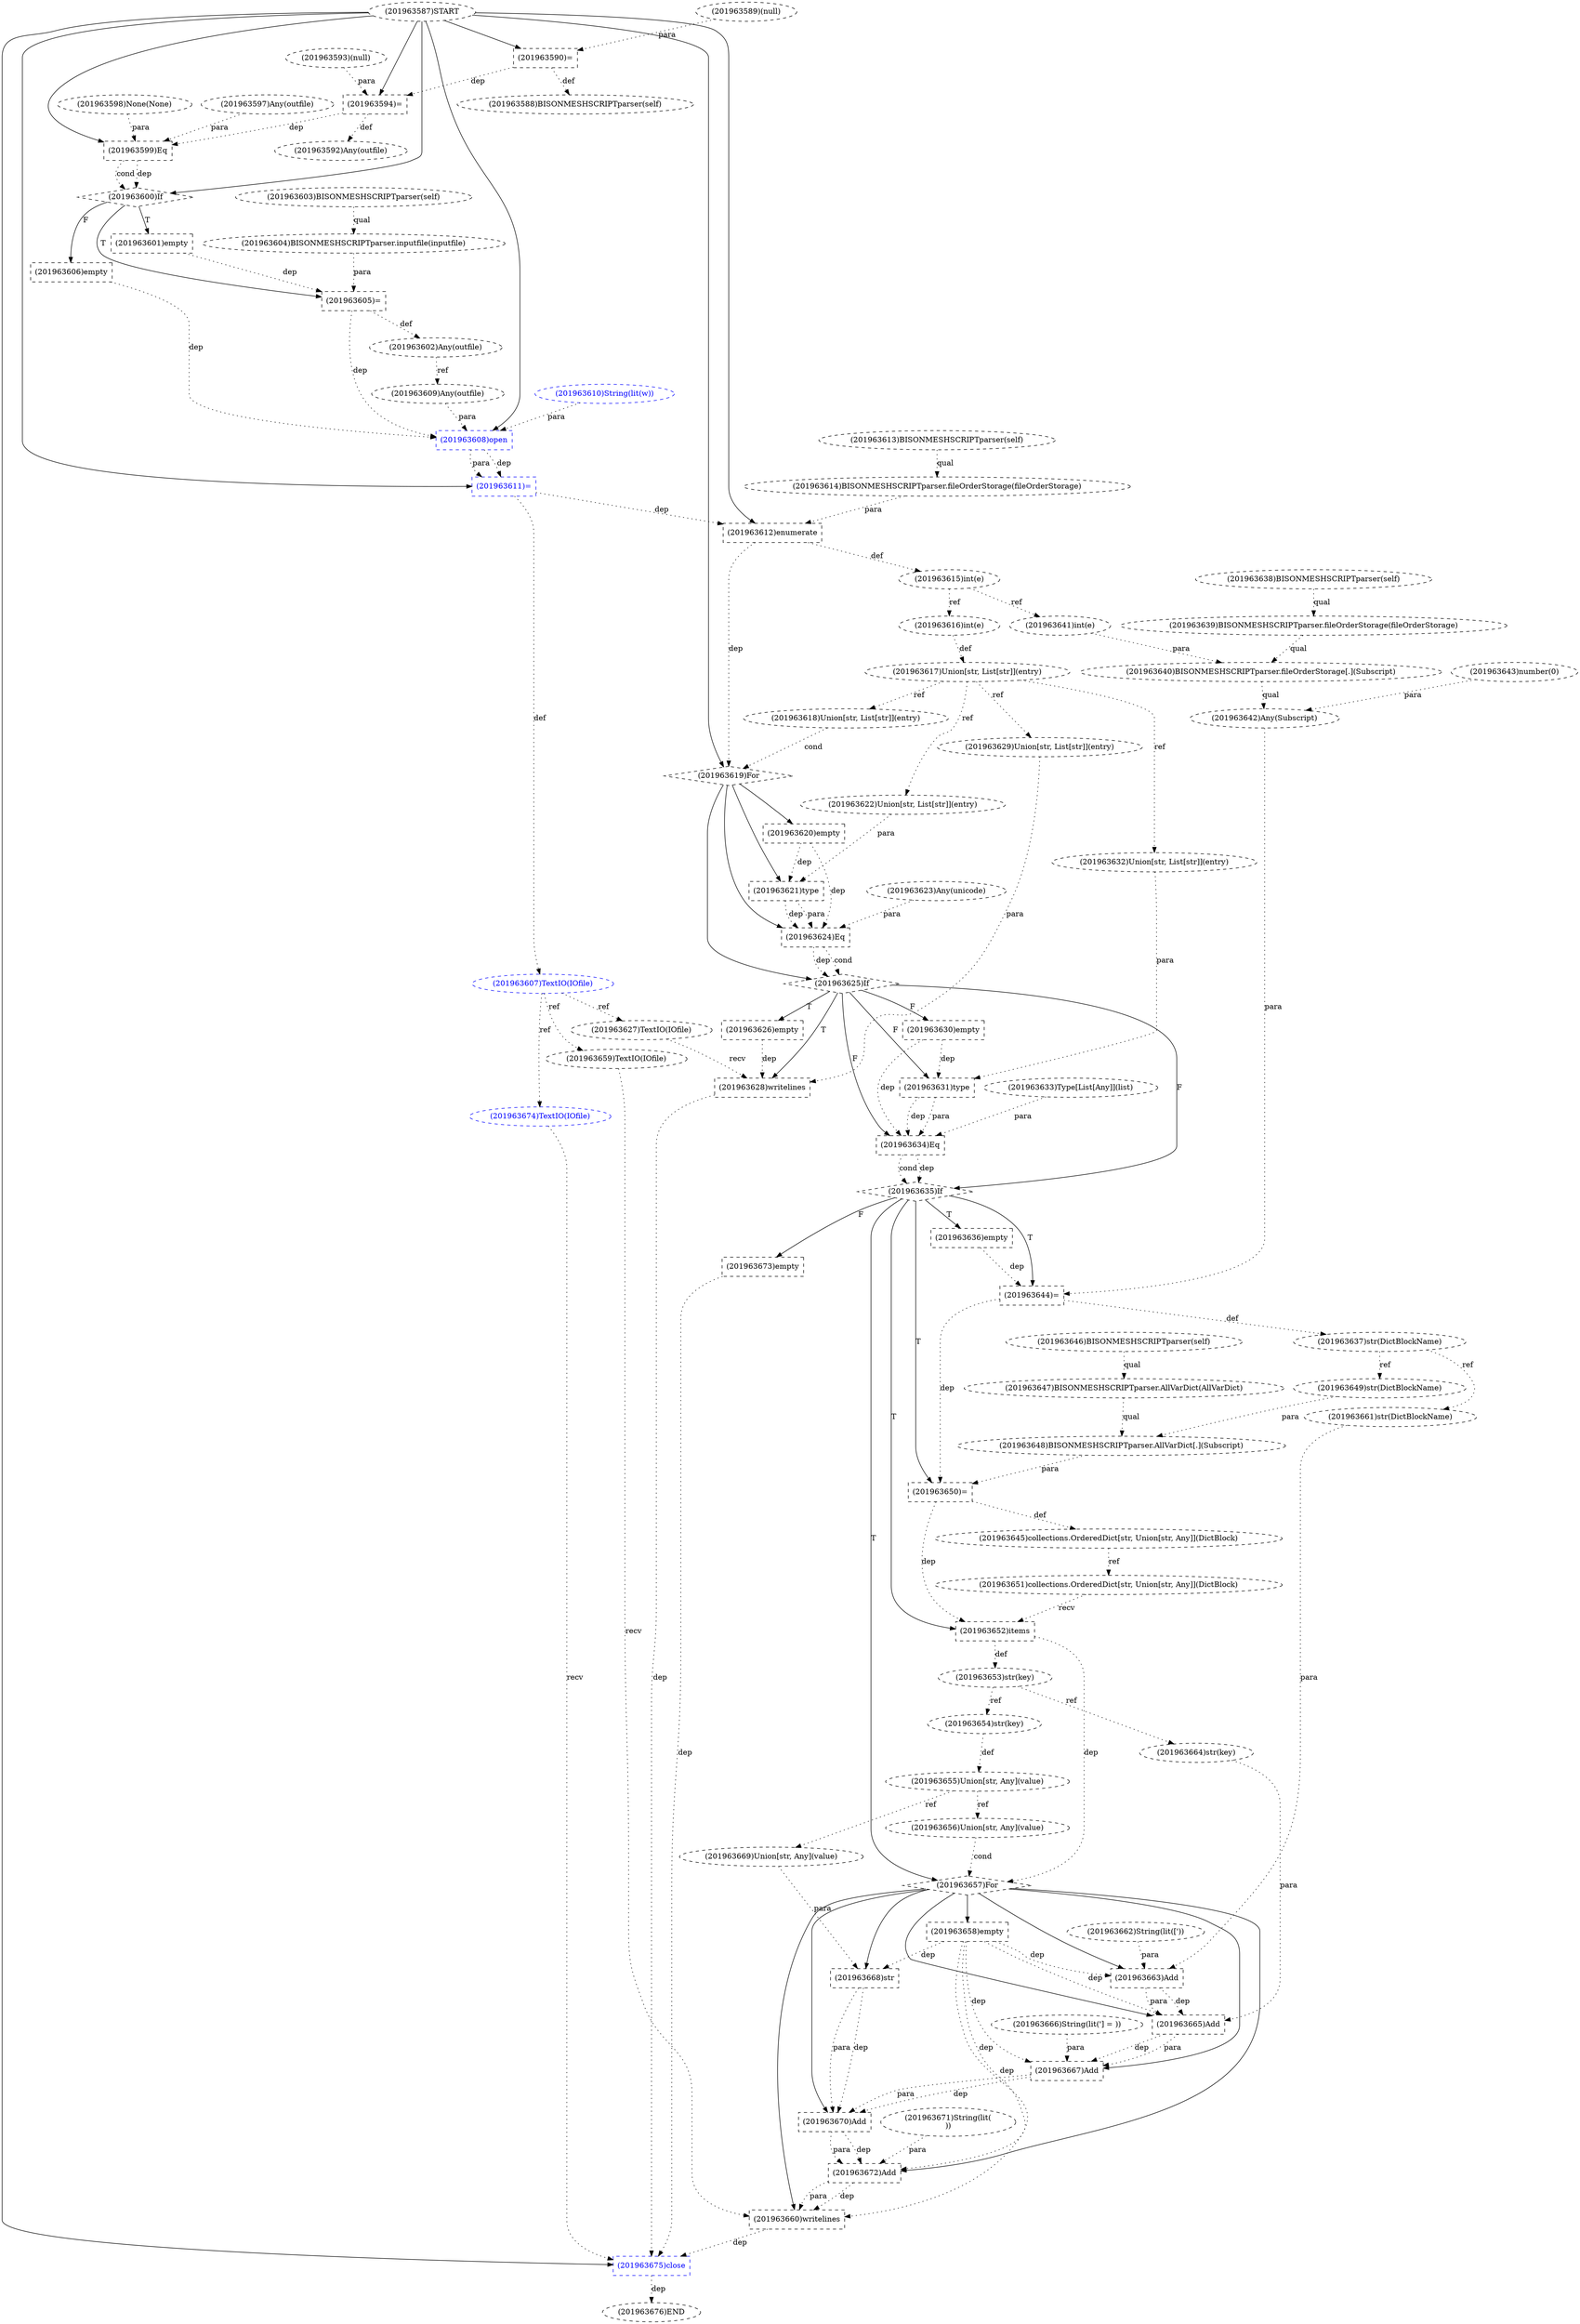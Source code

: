 digraph G {
1 [label="(201963590)=" shape=box style=dashed]
2 [label="(201963598)None(None)" shape=ellipse style=dashed]
3 [label="(201963624)Eq" shape=box style=dashed]
4 [label="(201963602)Any(outfile)" shape=ellipse style=dashed]
5 [label="(201963670)Add" shape=box style=dashed]
6 [label="(201963658)empty" shape=box style=dashed]
7 [label="(201963588)BISONMESHSCRIPTparser(self)" shape=ellipse style=dashed]
8 [label="(201963607)TextIO(IOfile)" shape=ellipse style=dashed color=blue fontcolor=blue]
9 [label="(201963601)empty" shape=box style=dashed]
10 [label="(201963660)writelines" shape=box style=dashed]
11 [label="(201963662)String(lit(['))" shape=ellipse style=dashed]
12 [label="(201963639)BISONMESHSCRIPTparser.fileOrderStorage(fileOrderStorage)" shape=ellipse style=dashed]
13 [label="(201963644)=" shape=box style=dashed]
14 [label="(201963641)int(e)" shape=ellipse style=dashed]
15 [label="(201963608)open" shape=box style=dashed color=blue fontcolor=blue]
16 [label="(201963631)type" shape=box style=dashed]
17 [label="(201963645)collections.OrderedDict[str, Union[str, Any]](DictBlock)" shape=ellipse style=dashed]
18 [label="(201963587)START" style=dashed]
19 [label="(201963619)For" shape=diamond style=dashed]
20 [label="(201963611)=" shape=box style=dashed color=blue fontcolor=blue]
21 [label="(201963648)BISONMESHSCRIPTparser.AllVarDict[.](Subscript)" shape=ellipse style=dashed]
22 [label="(201963630)empty" shape=box style=dashed]
23 [label="(201963592)Any(outfile)" shape=ellipse style=dashed]
24 [label="(201963589)(null)" shape=ellipse style=dashed]
25 [label="(201963642)Any(Subscript)" shape=ellipse style=dashed]
26 [label="(201963649)str(DictBlockName)" shape=ellipse style=dashed]
27 [label="(201963635)If" shape=diamond style=dashed]
28 [label="(201963676)END" style=dashed]
29 [label="(201963629)Union[str, List[str]](entry)" shape=ellipse style=dashed]
30 [label="(201963650)=" shape=box style=dashed]
31 [label="(201963659)TextIO(IOfile)" shape=ellipse style=dashed]
32 [label="(201963664)str(key)" shape=ellipse style=dashed]
33 [label="(201963621)type" shape=box style=dashed]
34 [label="(201963647)BISONMESHSCRIPTparser.AllVarDict(AllVarDict)" shape=ellipse style=dashed]
35 [label="(201963666)String(lit('] = ))" shape=ellipse style=dashed]
36 [label="(201963625)If" shape=diamond style=dashed]
37 [label="(201963669)Union[str, Any](value)" shape=ellipse style=dashed]
38 [label="(201963599)Eq" shape=box style=dashed]
39 [label="(201963616)int(e)" shape=ellipse style=dashed]
40 [label="(201963612)enumerate" shape=box style=dashed]
41 [label="(201963603)BISONMESHSCRIPTparser(self)" shape=ellipse style=dashed]
42 [label="(201963615)int(e)" shape=ellipse style=dashed]
43 [label="(201963610)String(lit(w))" shape=ellipse style=dashed color=blue fontcolor=blue]
44 [label="(201963613)BISONMESHSCRIPTparser(self)" shape=ellipse style=dashed]
45 [label="(201963661)str(DictBlockName)" shape=ellipse style=dashed]
46 [label="(201963597)Any(outfile)" shape=ellipse style=dashed]
47 [label="(201963663)Add" shape=box style=dashed]
48 [label="(201963637)str(DictBlockName)" shape=ellipse style=dashed]
49 [label="(201963617)Union[str, List[str]](entry)" shape=ellipse style=dashed]
50 [label="(201963665)Add" shape=box style=dashed]
51 [label="(201963671)String(lit(
))" shape=ellipse style=dashed]
52 [label="(201963672)Add" shape=box style=dashed]
53 [label="(201963655)Union[str, Any](value)" shape=ellipse style=dashed]
54 [label="(201963651)collections.OrderedDict[str, Union[str, Any]](DictBlock)" shape=ellipse style=dashed]
55 [label="(201963667)Add" shape=box style=dashed]
56 [label="(201963609)Any(outfile)" shape=ellipse style=dashed]
57 [label="(201963622)Union[str, List[str]](entry)" shape=ellipse style=dashed]
58 [label="(201963654)str(key)" shape=ellipse style=dashed]
59 [label="(201963627)TextIO(IOfile)" shape=ellipse style=dashed]
60 [label="(201963632)Union[str, List[str]](entry)" shape=ellipse style=dashed]
61 [label="(201963643)number(0)" shape=ellipse style=dashed]
62 [label="(201963604)BISONMESHSCRIPTparser.inputfile(inputfile)" shape=ellipse style=dashed]
63 [label="(201963605)=" shape=box style=dashed]
64 [label="(201963657)For" shape=diamond style=dashed]
65 [label="(201963652)items" shape=box style=dashed]
66 [label="(201963638)BISONMESHSCRIPTparser(self)" shape=ellipse style=dashed]
67 [label="(201963633)Type[List[Any]](list)" shape=ellipse style=dashed]
68 [label="(201963646)BISONMESHSCRIPTparser(self)" shape=ellipse style=dashed]
69 [label="(201963600)If" shape=diamond style=dashed]
70 [label="(201963674)TextIO(IOfile)" shape=ellipse style=dashed color=blue fontcolor=blue]
71 [label="(201963620)empty" shape=box style=dashed]
72 [label="(201963628)writelines" shape=box style=dashed]
73 [label="(201963614)BISONMESHSCRIPTparser.fileOrderStorage(fileOrderStorage)" shape=ellipse style=dashed]
74 [label="(201963618)Union[str, List[str]](entry)" shape=ellipse style=dashed]
75 [label="(201963606)empty" shape=box style=dashed]
76 [label="(201963673)empty" shape=box style=dashed]
77 [label="(201963653)str(key)" shape=ellipse style=dashed]
78 [label="(201963668)str" shape=box style=dashed]
79 [label="(201963675)close" shape=box style=dashed color=blue fontcolor=blue]
80 [label="(201963634)Eq" shape=box style=dashed]
81 [label="(201963640)BISONMESHSCRIPTparser.fileOrderStorage[.](Subscript)" shape=ellipse style=dashed]
82 [label="(201963636)empty" shape=box style=dashed]
83 [label="(201963593)(null)" shape=ellipse style=dashed]
84 [label="(201963623)Any(unicode)" shape=ellipse style=dashed]
85 [label="(201963594)=" shape=box style=dashed]
86 [label="(201963626)empty" shape=box style=dashed]
87 [label="(201963656)Union[str, Any](value)" shape=ellipse style=dashed]
18 -> 1 [label="" style=solid];
24 -> 1 [label="para" style=dotted];
19 -> 3 [label="" style=solid];
33 -> 3 [label="dep" style=dotted];
33 -> 3 [label="para" style=dotted];
84 -> 3 [label="para" style=dotted];
71 -> 3 [label="dep" style=dotted];
63 -> 4 [label="def" style=dotted];
64 -> 5 [label="" style=solid];
55 -> 5 [label="dep" style=dotted];
55 -> 5 [label="para" style=dotted];
78 -> 5 [label="dep" style=dotted];
78 -> 5 [label="para" style=dotted];
64 -> 6 [label="" style=solid];
1 -> 7 [label="def" style=dotted];
20 -> 8 [label="def" style=dotted];
69 -> 9 [label="T"];
64 -> 10 [label="" style=solid];
31 -> 10 [label="recv" style=dotted];
52 -> 10 [label="dep" style=dotted];
52 -> 10 [label="para" style=dotted];
6 -> 10 [label="dep" style=dotted];
66 -> 12 [label="qual" style=dotted];
27 -> 13 [label="T"];
25 -> 13 [label="para" style=dotted];
82 -> 13 [label="dep" style=dotted];
42 -> 14 [label="ref" style=dotted];
18 -> 15 [label="" style=solid];
56 -> 15 [label="para" style=dotted];
43 -> 15 [label="para" style=dotted];
63 -> 15 [label="dep" style=dotted];
75 -> 15 [label="dep" style=dotted];
36 -> 16 [label="F"];
60 -> 16 [label="para" style=dotted];
22 -> 16 [label="dep" style=dotted];
30 -> 17 [label="def" style=dotted];
18 -> 19 [label="" style=solid];
40 -> 19 [label="dep" style=dotted];
74 -> 19 [label="cond" style=dotted];
18 -> 20 [label="" style=solid];
15 -> 20 [label="dep" style=dotted];
15 -> 20 [label="para" style=dotted];
34 -> 21 [label="qual" style=dotted];
26 -> 21 [label="para" style=dotted];
36 -> 22 [label="F"];
85 -> 23 [label="def" style=dotted];
81 -> 25 [label="qual" style=dotted];
61 -> 25 [label="para" style=dotted];
48 -> 26 [label="ref" style=dotted];
36 -> 27 [label="F"];
80 -> 27 [label="dep" style=dotted];
80 -> 27 [label="cond" style=dotted];
79 -> 28 [label="dep" style=dotted];
49 -> 29 [label="ref" style=dotted];
27 -> 30 [label="T"];
21 -> 30 [label="para" style=dotted];
13 -> 30 [label="dep" style=dotted];
8 -> 31 [label="ref" style=dotted];
77 -> 32 [label="ref" style=dotted];
19 -> 33 [label="" style=solid];
57 -> 33 [label="para" style=dotted];
71 -> 33 [label="dep" style=dotted];
68 -> 34 [label="qual" style=dotted];
19 -> 36 [label="" style=solid];
3 -> 36 [label="dep" style=dotted];
3 -> 36 [label="cond" style=dotted];
53 -> 37 [label="ref" style=dotted];
18 -> 38 [label="" style=solid];
46 -> 38 [label="para" style=dotted];
2 -> 38 [label="para" style=dotted];
85 -> 38 [label="dep" style=dotted];
42 -> 39 [label="ref" style=dotted];
18 -> 40 [label="" style=solid];
73 -> 40 [label="para" style=dotted];
20 -> 40 [label="dep" style=dotted];
40 -> 42 [label="def" style=dotted];
48 -> 45 [label="ref" style=dotted];
64 -> 47 [label="" style=solid];
45 -> 47 [label="para" style=dotted];
11 -> 47 [label="para" style=dotted];
6 -> 47 [label="dep" style=dotted];
13 -> 48 [label="def" style=dotted];
39 -> 49 [label="def" style=dotted];
64 -> 50 [label="" style=solid];
47 -> 50 [label="dep" style=dotted];
47 -> 50 [label="para" style=dotted];
32 -> 50 [label="para" style=dotted];
6 -> 50 [label="dep" style=dotted];
64 -> 52 [label="" style=solid];
5 -> 52 [label="dep" style=dotted];
5 -> 52 [label="para" style=dotted];
51 -> 52 [label="para" style=dotted];
6 -> 52 [label="dep" style=dotted];
58 -> 53 [label="def" style=dotted];
17 -> 54 [label="ref" style=dotted];
64 -> 55 [label="" style=solid];
50 -> 55 [label="dep" style=dotted];
50 -> 55 [label="para" style=dotted];
35 -> 55 [label="para" style=dotted];
6 -> 55 [label="dep" style=dotted];
4 -> 56 [label="ref" style=dotted];
49 -> 57 [label="ref" style=dotted];
77 -> 58 [label="ref" style=dotted];
8 -> 59 [label="ref" style=dotted];
49 -> 60 [label="ref" style=dotted];
41 -> 62 [label="qual" style=dotted];
69 -> 63 [label="T"];
62 -> 63 [label="para" style=dotted];
9 -> 63 [label="dep" style=dotted];
27 -> 64 [label="T"];
65 -> 64 [label="dep" style=dotted];
87 -> 64 [label="cond" style=dotted];
27 -> 65 [label="T"];
54 -> 65 [label="recv" style=dotted];
30 -> 65 [label="dep" style=dotted];
18 -> 69 [label="" style=solid];
38 -> 69 [label="dep" style=dotted];
38 -> 69 [label="cond" style=dotted];
8 -> 70 [label="ref" style=dotted];
19 -> 71 [label="" style=solid];
36 -> 72 [label="T"];
59 -> 72 [label="recv" style=dotted];
29 -> 72 [label="para" style=dotted];
86 -> 72 [label="dep" style=dotted];
44 -> 73 [label="qual" style=dotted];
49 -> 74 [label="ref" style=dotted];
69 -> 75 [label="F"];
27 -> 76 [label="F"];
65 -> 77 [label="def" style=dotted];
64 -> 78 [label="" style=solid];
37 -> 78 [label="para" style=dotted];
6 -> 78 [label="dep" style=dotted];
18 -> 79 [label="" style=solid];
70 -> 79 [label="recv" style=dotted];
72 -> 79 [label="dep" style=dotted];
10 -> 79 [label="dep" style=dotted];
76 -> 79 [label="dep" style=dotted];
36 -> 80 [label="F"];
16 -> 80 [label="dep" style=dotted];
16 -> 80 [label="para" style=dotted];
67 -> 80 [label="para" style=dotted];
22 -> 80 [label="dep" style=dotted];
12 -> 81 [label="qual" style=dotted];
14 -> 81 [label="para" style=dotted];
27 -> 82 [label="T"];
18 -> 85 [label="" style=solid];
83 -> 85 [label="para" style=dotted];
1 -> 85 [label="dep" style=dotted];
36 -> 86 [label="T"];
53 -> 87 [label="ref" style=dotted];
}
